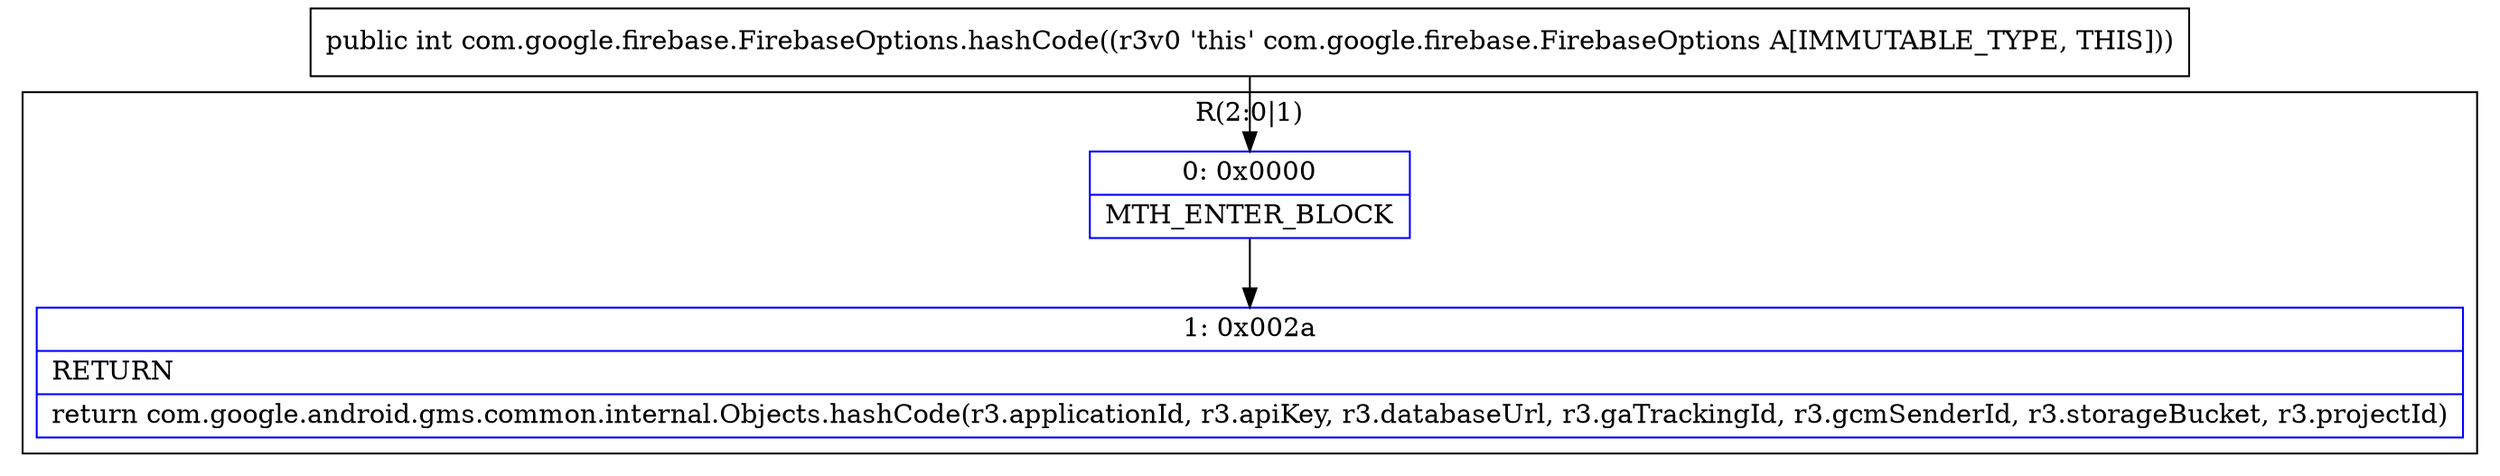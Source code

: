digraph "CFG forcom.google.firebase.FirebaseOptions.hashCode()I" {
subgraph cluster_Region_1070067600 {
label = "R(2:0|1)";
node [shape=record,color=blue];
Node_0 [shape=record,label="{0\:\ 0x0000|MTH_ENTER_BLOCK\l}"];
Node_1 [shape=record,label="{1\:\ 0x002a|RETURN\l|return com.google.android.gms.common.internal.Objects.hashCode(r3.applicationId, r3.apiKey, r3.databaseUrl, r3.gaTrackingId, r3.gcmSenderId, r3.storageBucket, r3.projectId)\l}"];
}
MethodNode[shape=record,label="{public int com.google.firebase.FirebaseOptions.hashCode((r3v0 'this' com.google.firebase.FirebaseOptions A[IMMUTABLE_TYPE, THIS])) }"];
MethodNode -> Node_0;
Node_0 -> Node_1;
}

